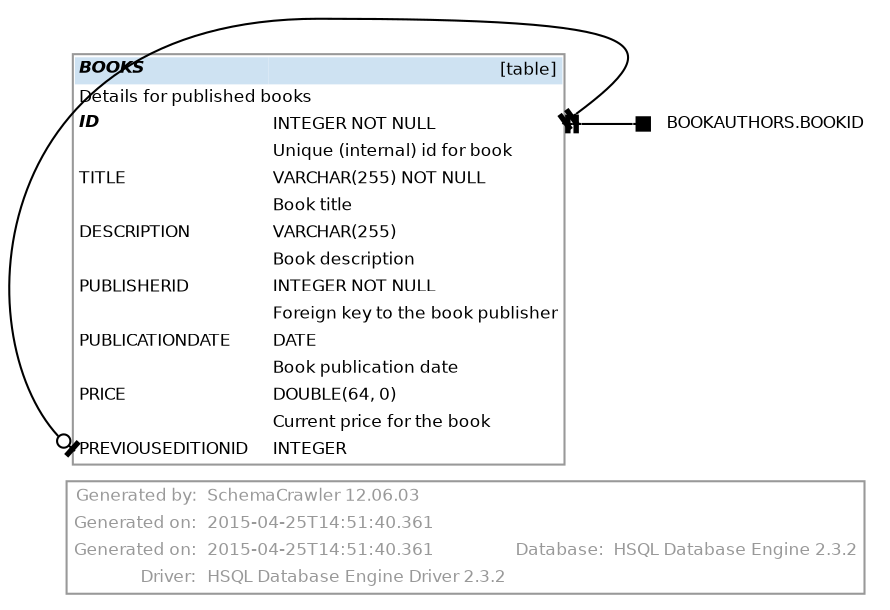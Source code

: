 digraph "SchemaCrawler_Diagram" {

  graph [
    nodesep="0.18"
    ranksep="0.46"
    rankdir="RL"
    fontname="Helvetica"
    fontsize="8"
  ];
  
  node [
    fontname="Helvetica"
    fontsize="8"
    shape="plaintext"
  ];
  
  edge [
    fontname="Helvetica"
    fontsize="8"  
    arrowsize="0.8"
  ];


  graph [fontcolor="#999999", 
    label=<
<table color="#999999" border="1" cellborder="0" cellspacing="0">
	<tr>
		<td align='right'>Generated by:</td>
		<td align='left'>SchemaCrawler 12.06.03</td>
	</tr>
	<tr>
		<td align='right'>Generated on:</td>
		<td align='left'>2015-04-25T14:51:40.361</td>
	</tr>
	<tr>
		<td align='right'>Generated on:</td>
		<td align='left'>2015-04-25T14:51:40.361</td>
		<td align='right'>Database:</td>
		<td align='left'>HSQL Database Engine 2.3.2</td>
	</tr>
	<tr>
		<td align='right'>Driver:</td>
		<td align='left'>HSQL Database Engine Driver 2.3.2</td>
	</tr>
      </table>    >
    labeljust=r
    labelloc=b
  ];

  /* PUBLIC.BOOKS.BOOKS -=-=-=-=-=-=-=-=-=-=-=-=-=- */
  "books_afd2ba21" [
    label=<
      <table border="1" cellborder="0" cellpadding="2" cellspacing="0" bgcolor="white" color="#999999">
	<tr>
		<td colspan='2' bgcolor='#CEE2F2' align='left'><b><i>BOOKS</i></b></td>
		<td bgcolor='#CEE2F2' align='right'>[table]</td>
	</tr>
	<tr>
		<td colspan='3' align='left'>Details for published books</td>
	</tr>
	<tr>
		<td port='id_bb8abc08.start' align='left'><b><i>ID</i></b></td>
		<td align='left'> </td>
		<td port='id_bb8abc08.end' align='left'>INTEGER NOT NULL</td>
	</tr>
	<tr>
		<td align='left'></td>
		<td align='left'> </td>
		<td align='left'>Unique (internal) id for book</td>
	</tr>
	<tr>
		<td port='title_764df42b.start' align='left'>TITLE</td>
		<td align='left'> </td>
		<td port='title_764df42b.end' align='left'>VARCHAR(255) NOT NULL</td>
	</tr>
	<tr>
		<td align='left'></td>
		<td align='left'> </td>
		<td align='left'>Book title</td>
	</tr>
	<tr>
		<td port='description_f1e45f8f.start' align='left'>DESCRIPTION</td>
		<td align='left'> </td>
		<td port='description_f1e45f8f.end' align='left'>VARCHAR(255)</td>
	</tr>
	<tr>
		<td align='left'></td>
		<td align='left'> </td>
		<td align='left'>Book description</td>
	</tr>
	<tr>
		<td port='publisherid_3413fbaa.start' align='left'>PUBLISHERID</td>
		<td align='left'> </td>
		<td port='publisherid_3413fbaa.end' align='left'>INTEGER NOT NULL</td>
	</tr>
	<tr>
		<td align='left'></td>
		<td align='left'> </td>
		<td align='left'>Foreign key to the book publisher</td>
	</tr>
	<tr>
		<td port='publicationdate_bf876ded.start' align='left'>PUBLICATIONDATE</td>
		<td align='left'> </td>
		<td port='publicationdate_bf876ded.end' align='left'>DATE</td>
	</tr>
	<tr>
		<td align='left'></td>
		<td align='left'> </td>
		<td align='left'>Book publication date</td>
	</tr>
	<tr>
		<td port='price_7619831c.start' align='left'>PRICE</td>
		<td align='left'> </td>
		<td port='price_7619831c.end' align='left'>DOUBLE(64, 0)</td>
	</tr>
	<tr>
		<td align='left'></td>
		<td align='left'> </td>
		<td align='left'>Current price for the book</td>
	</tr>
	<tr>
		<td port='previouseditionid_8c50cb95.start' align='left'>PREVIOUSEDITIONID</td>
		<td align='left'> </td>
		<td port='previouseditionid_8c50cb95.end' align='left'>INTEGER</td>
	</tr>
      </table>
    >
  ];

  "bookid_931bd73c" [label=<BOOKAUTHORS.BOOKID>];
  "bookid_931bd73c":w -> "books_afd2ba21":"id_bb8abc08.end":e [label=<> style="solid" dir="both" arrowhead="teetee" arrowtail="box"];
  "books_afd2ba21":"previouseditionid_8c50cb95.start":w -> "books_afd2ba21":"id_bb8abc08.end":e [label=<> style="solid" dir="both" arrowhead="teetee" arrowtail="teeodot"];


}
